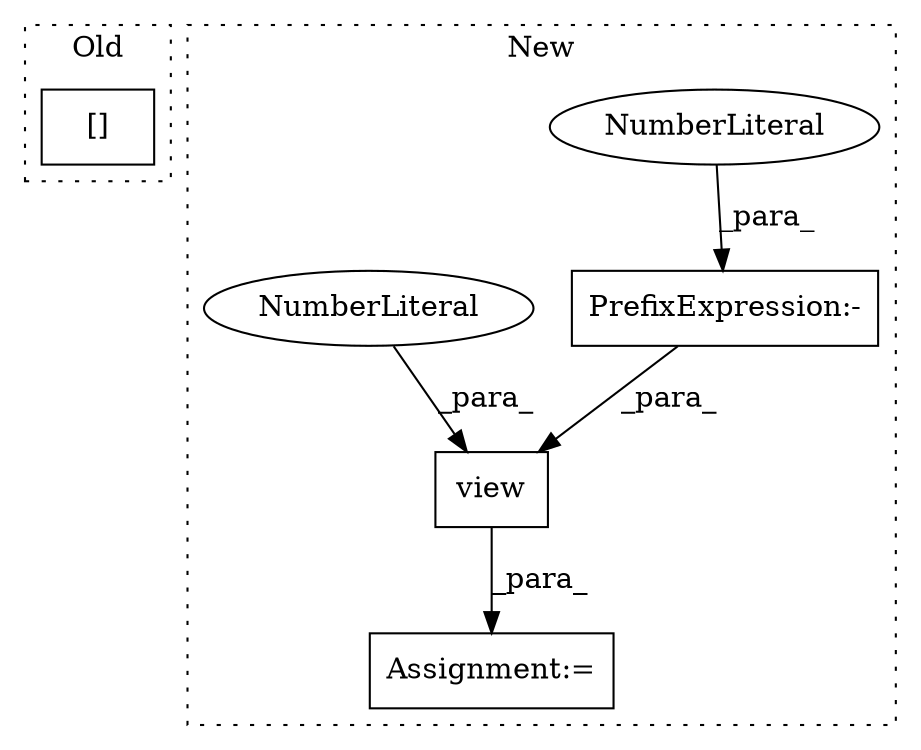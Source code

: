 digraph G {
subgraph cluster0 {
1 [label="[]" a="2" s="599,607" l="7,1" shape="box"];
label = "Old";
style="dotted";
}
subgraph cluster1 {
2 [label="view" a="32" s="739,750" l="5,1" shape="box"];
3 [label="Assignment:=" a="7" s="731" l="1" shape="box"];
4 [label="PrefixExpression:-" a="38" s="748" l="1" shape="box"];
5 [label="NumberLiteral" a="34" s="749" l="1" shape="ellipse"];
6 [label="NumberLiteral" a="34" s="744" l="1" shape="ellipse"];
label = "New";
style="dotted";
}
2 -> 3 [label="_para_"];
4 -> 2 [label="_para_"];
5 -> 4 [label="_para_"];
6 -> 2 [label="_para_"];
}